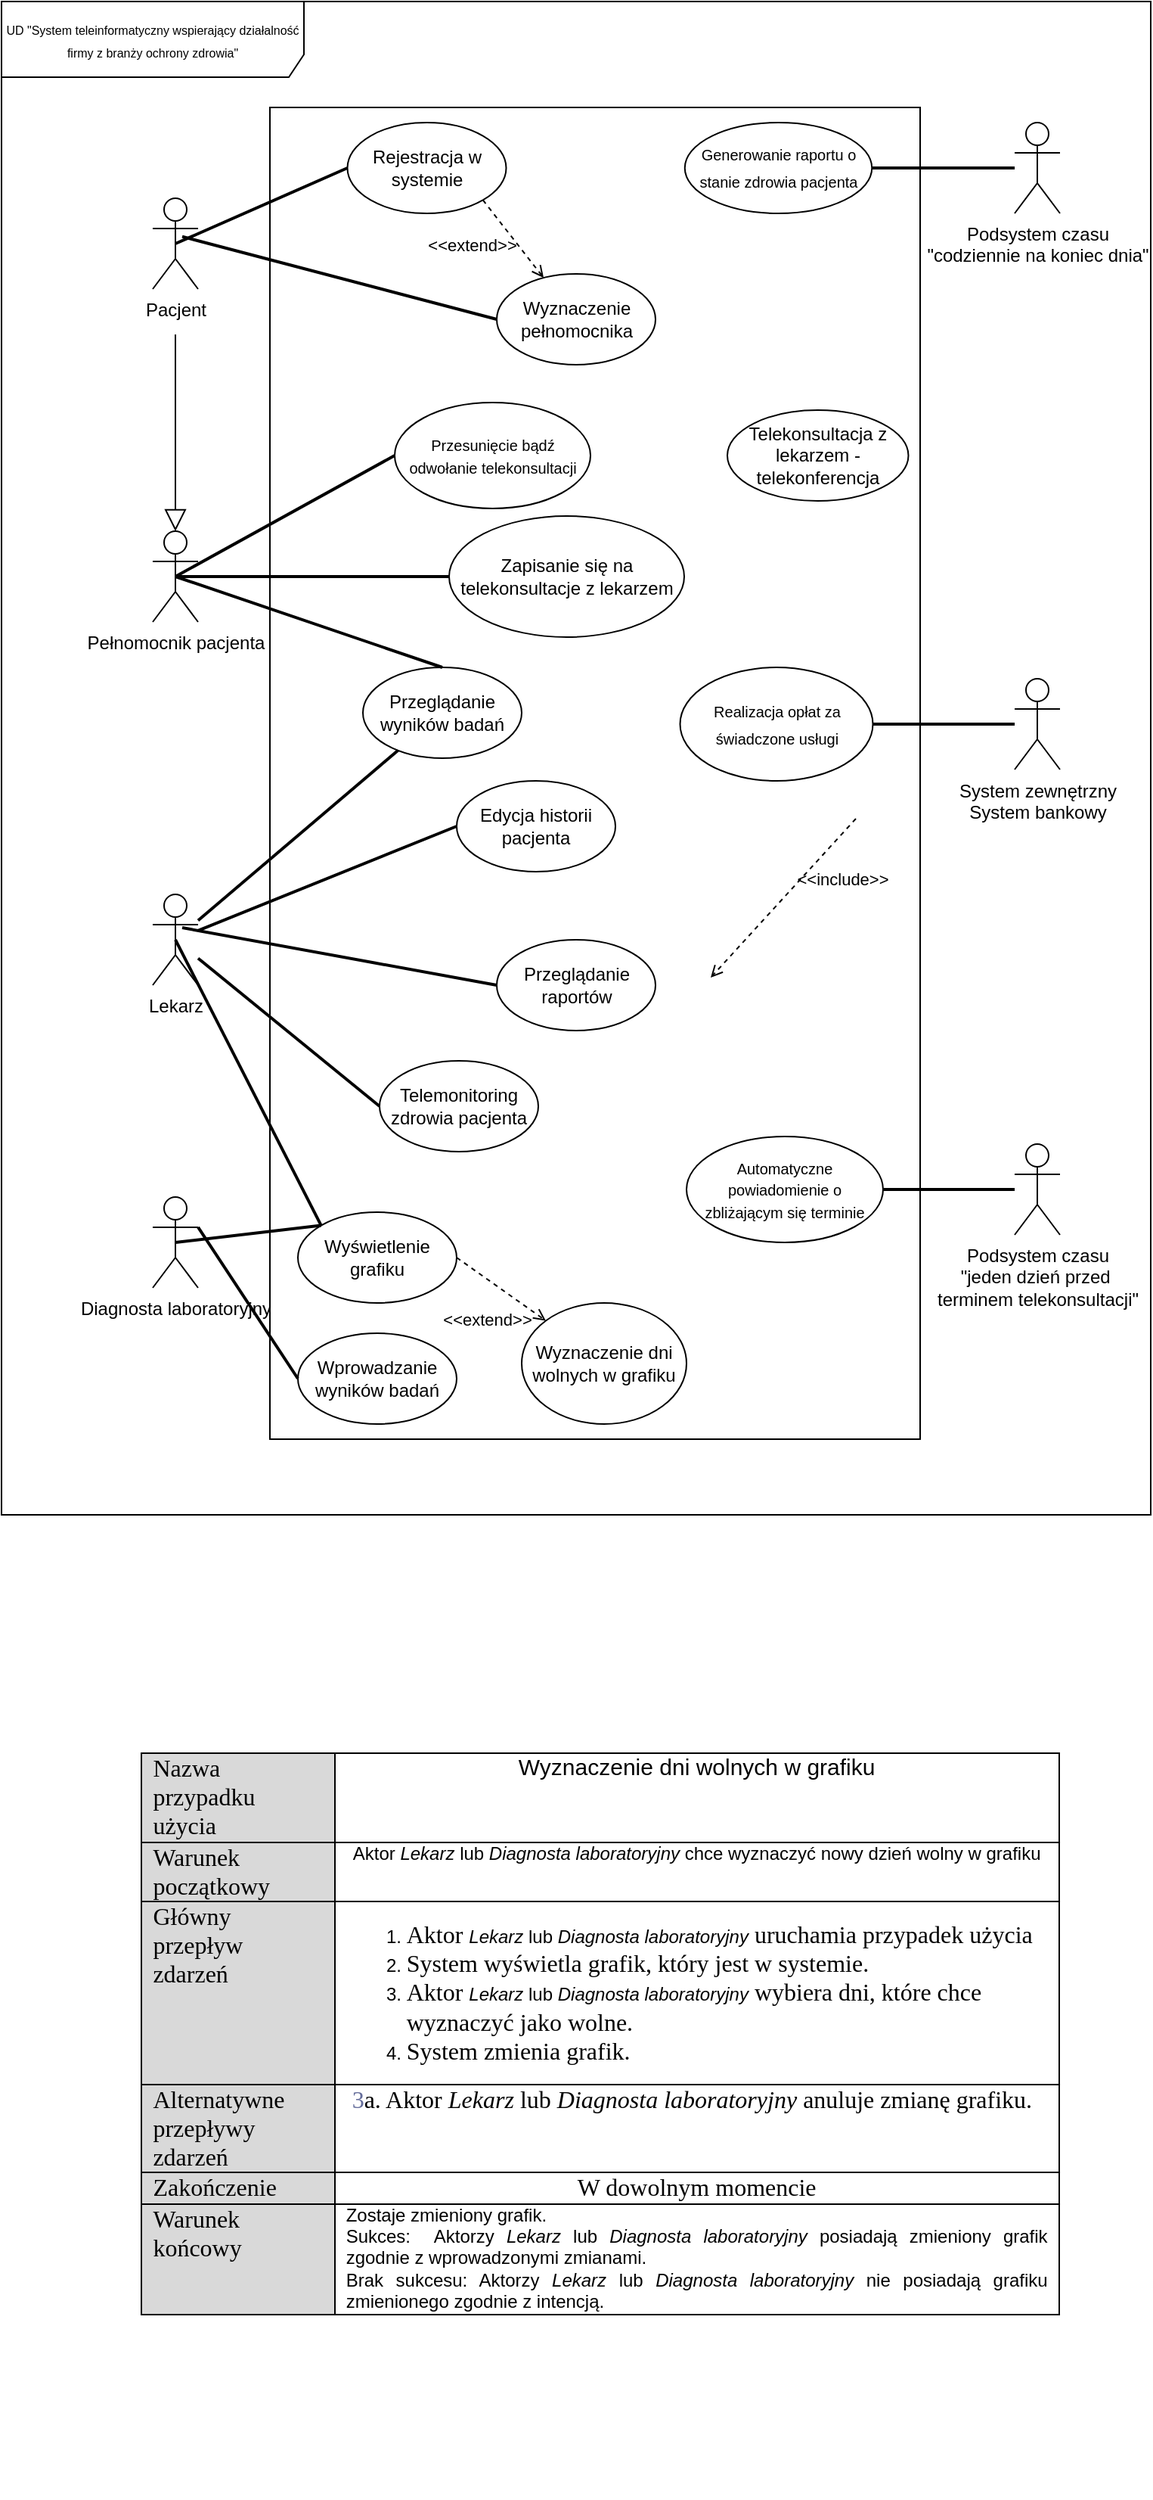 <mxfile version="24.7.17">
  <diagram name="Strona-1" id="xKgC_s0tg24bXrROsBk1">
    <mxGraphModel dx="1518" dy="968" grid="1" gridSize="10" guides="1" tooltips="1" connect="1" arrows="1" fold="1" page="1" pageScale="1" pageWidth="827" pageHeight="1169" math="0" shadow="0">
      <root>
        <mxCell id="0" />
        <mxCell id="1" parent="0" />
        <mxCell id="y0VxGT4vFNQ9L-C-hIuM-1" value="&lt;font style=&quot;font-size: 8px;&quot;&gt;UD &quot;System teleinformatyczny wspierający działalność firmy z branży ochrony zdrowia&quot;&lt;/font&gt;" style="shape=umlFrame;whiteSpace=wrap;html=1;pointerEvents=0;recursiveResize=0;container=1;collapsible=0;width=200;height=50;align=center;" vertex="1" parent="1">
          <mxGeometry x="40" y="50" width="760" height="1000" as="geometry" />
        </mxCell>
        <mxCell id="y0VxGT4vFNQ9L-C-hIuM-2" value="Pełnomocnik pacjenta" style="shape=umlActor;verticalLabelPosition=bottom;verticalAlign=top;html=1;" vertex="1" parent="y0VxGT4vFNQ9L-C-hIuM-1">
          <mxGeometry x="100" y="350" width="30" height="60" as="geometry" />
        </mxCell>
        <mxCell id="y0VxGT4vFNQ9L-C-hIuM-3" value="Lekarz" style="shape=umlActor;verticalLabelPosition=bottom;verticalAlign=top;html=1;" vertex="1" parent="y0VxGT4vFNQ9L-C-hIuM-1">
          <mxGeometry x="100" y="590" width="30" height="60" as="geometry" />
        </mxCell>
        <mxCell id="y0VxGT4vFNQ9L-C-hIuM-4" value="System zewnętrzny&lt;br&gt;System bankowy" style="shape=umlActor;verticalLabelPosition=bottom;verticalAlign=top;html=1;" vertex="1" parent="y0VxGT4vFNQ9L-C-hIuM-1">
          <mxGeometry x="670" y="447.5" width="30" height="60" as="geometry" />
        </mxCell>
        <mxCell id="y0VxGT4vFNQ9L-C-hIuM-5" value="&lt;font style=&quot;font-size: 12px;&quot;&gt;Podsystem&lt;font style=&quot;font-size: 12px;&quot;&gt; czasu&lt;/font&gt;&lt;/font&gt;&lt;div&gt;&lt;font style=&quot;font-size: 12px;&quot;&gt;&lt;font style=&quot;font-size: 12px;&quot;&gt;&quot;jeden dzień przed&amp;nbsp;&lt;/font&gt;&lt;/font&gt;&lt;/div&gt;&lt;div&gt;&lt;font style=&quot;font-size: 12px;&quot;&gt;&lt;font style=&quot;font-size: 12px;&quot;&gt;terminem telekonsultacji&quot;&lt;/font&gt;&lt;/font&gt;&lt;/div&gt;" style="shape=umlActor;verticalLabelPosition=bottom;verticalAlign=top;html=1;" vertex="1" parent="y0VxGT4vFNQ9L-C-hIuM-1">
          <mxGeometry x="670" y="755" width="30" height="60" as="geometry" />
        </mxCell>
        <mxCell id="y0VxGT4vFNQ9L-C-hIuM-6" value="Diagnosta laboratoryjny" style="shape=umlActor;verticalLabelPosition=bottom;verticalAlign=top;html=1;" vertex="1" parent="y0VxGT4vFNQ9L-C-hIuM-1">
          <mxGeometry x="100" y="790" width="30" height="60" as="geometry" />
        </mxCell>
        <mxCell id="y0VxGT4vFNQ9L-C-hIuM-7" value="Pacjent" style="shape=umlActor;verticalLabelPosition=bottom;verticalAlign=top;html=1;" vertex="1" parent="y0VxGT4vFNQ9L-C-hIuM-1">
          <mxGeometry x="100" y="130" width="30" height="60" as="geometry" />
        </mxCell>
        <mxCell id="y0VxGT4vFNQ9L-C-hIuM-9" value="" style="html=1;whiteSpace=wrap;" vertex="1" parent="y0VxGT4vFNQ9L-C-hIuM-1">
          <mxGeometry x="177.5" y="70" width="430" height="880" as="geometry" />
        </mxCell>
        <mxCell id="y0VxGT4vFNQ9L-C-hIuM-10" value="&lt;font size=&quot;1&quot;&gt;Automatyczne powiadomienie o zbliżającym się terminie&lt;/font&gt;" style="ellipse;whiteSpace=wrap;html=1;" vertex="1" parent="y0VxGT4vFNQ9L-C-hIuM-1">
          <mxGeometry x="453" y="750" width="130" height="70" as="geometry" />
        </mxCell>
        <mxCell id="y0VxGT4vFNQ9L-C-hIuM-11" value="" style="endArrow=none;startArrow=none;endFill=0;startFill=0;endSize=8;html=1;verticalAlign=bottom;labelBackgroundColor=none;strokeWidth=2;rounded=0;exitX=1;exitY=0.5;exitDx=0;exitDy=0;" edge="1" parent="y0VxGT4vFNQ9L-C-hIuM-1" source="y0VxGT4vFNQ9L-C-hIuM-10" target="y0VxGT4vFNQ9L-C-hIuM-5">
          <mxGeometry width="160" relative="1" as="geometry">
            <mxPoint x="270" y="370" as="sourcePoint" />
            <mxPoint x="430" y="370" as="targetPoint" />
          </mxGeometry>
        </mxCell>
        <mxCell id="y0VxGT4vFNQ9L-C-hIuM-12" value="Telemonitoring zdrowia pacjenta" style="ellipse;whiteSpace=wrap;html=1;" vertex="1" parent="y0VxGT4vFNQ9L-C-hIuM-1">
          <mxGeometry x="250" y="700" width="105" height="60" as="geometry" />
        </mxCell>
        <mxCell id="y0VxGT4vFNQ9L-C-hIuM-13" value="Wprowadzanie wyników badań" style="ellipse;whiteSpace=wrap;html=1;" vertex="1" parent="y0VxGT4vFNQ9L-C-hIuM-1">
          <mxGeometry x="196" y="880" width="105" height="60" as="geometry" />
        </mxCell>
        <mxCell id="y0VxGT4vFNQ9L-C-hIuM-14" value="Wyznaczenie pełnomocnika" style="ellipse;whiteSpace=wrap;html=1;" vertex="1" parent="y0VxGT4vFNQ9L-C-hIuM-1">
          <mxGeometry x="327.5" y="180" width="105" height="60" as="geometry" />
        </mxCell>
        <mxCell id="y0VxGT4vFNQ9L-C-hIuM-15" value="Przeglądanie raportów" style="ellipse;whiteSpace=wrap;html=1;" vertex="1" parent="y0VxGT4vFNQ9L-C-hIuM-1">
          <mxGeometry x="327.5" y="620" width="105" height="60" as="geometry" />
        </mxCell>
        <mxCell id="y0VxGT4vFNQ9L-C-hIuM-16" value="" style="endArrow=none;startArrow=none;endFill=0;startFill=0;endSize=8;html=1;verticalAlign=bottom;labelBackgroundColor=none;strokeWidth=2;rounded=0;entryX=0;entryY=0.5;entryDx=0;entryDy=0;exitX=0.65;exitY=0.367;exitDx=0;exitDy=0;exitPerimeter=0;" edge="1" parent="y0VxGT4vFNQ9L-C-hIuM-1" target="y0VxGT4vFNQ9L-C-hIuM-15" source="y0VxGT4vFNQ9L-C-hIuM-3">
          <mxGeometry width="160" relative="1" as="geometry">
            <mxPoint x="80" y="600" as="sourcePoint" />
            <mxPoint x="395" y="309" as="targetPoint" />
          </mxGeometry>
        </mxCell>
        <mxCell id="y0VxGT4vFNQ9L-C-hIuM-17" value="Wyznaczenie dni wolnych w grafiku" style="ellipse;whiteSpace=wrap;html=1;" vertex="1" parent="y0VxGT4vFNQ9L-C-hIuM-1">
          <mxGeometry x="344" y="860" width="109" height="80" as="geometry" />
        </mxCell>
        <mxCell id="y0VxGT4vFNQ9L-C-hIuM-18" value="Wyświetlenie grafiku" style="ellipse;whiteSpace=wrap;html=1;" vertex="1" parent="y0VxGT4vFNQ9L-C-hIuM-1">
          <mxGeometry x="196" y="800" width="105" height="60" as="geometry" />
        </mxCell>
        <mxCell id="y0VxGT4vFNQ9L-C-hIuM-19" value="Edycja historii pacjenta" style="ellipse;whiteSpace=wrap;html=1;" vertex="1" parent="y0VxGT4vFNQ9L-C-hIuM-1">
          <mxGeometry x="301" y="515" width="105" height="60" as="geometry" />
        </mxCell>
        <mxCell id="y0VxGT4vFNQ9L-C-hIuM-20" value="&lt;span style=&quot;text-align: start;&quot;&gt;&lt;font style=&quot;font-size: 10px;&quot; face=&quot;Helvetica&quot;&gt;Realizacja opłat za świadczone usługi&lt;/font&gt;&lt;/span&gt;&lt;span style=&quot;font-family: -webkit-standard; font-size: medium; text-align: start;&quot;&gt;&lt;/span&gt;" style="ellipse;whiteSpace=wrap;html=1;" vertex="1" parent="y0VxGT4vFNQ9L-C-hIuM-1">
          <mxGeometry x="448.75" y="440" width="127.5" height="75" as="geometry" />
        </mxCell>
        <mxCell id="y0VxGT4vFNQ9L-C-hIuM-21" value="" style="endArrow=none;startArrow=none;endFill=0;startFill=0;endSize=8;html=1;verticalAlign=bottom;labelBackgroundColor=none;strokeWidth=2;rounded=0;exitX=1;exitY=0.5;exitDx=0;exitDy=0;" edge="1" parent="y0VxGT4vFNQ9L-C-hIuM-1" source="y0VxGT4vFNQ9L-C-hIuM-20" target="y0VxGT4vFNQ9L-C-hIuM-4">
          <mxGeometry width="160" relative="1" as="geometry">
            <mxPoint x="475" y="290.5" as="sourcePoint" />
            <mxPoint x="700" y="290" as="targetPoint" />
          </mxGeometry>
        </mxCell>
        <mxCell id="y0VxGT4vFNQ9L-C-hIuM-22" value="Przeglądanie wyników badań" style="ellipse;whiteSpace=wrap;html=1;" vertex="1" parent="y0VxGT4vFNQ9L-C-hIuM-1">
          <mxGeometry x="239" y="440" width="105" height="60" as="geometry" />
        </mxCell>
        <mxCell id="y0VxGT4vFNQ9L-C-hIuM-23" value="" style="endArrow=none;startArrow=none;endFill=0;startFill=0;endSize=8;html=1;verticalAlign=bottom;labelBackgroundColor=none;strokeWidth=2;rounded=0;entryX=0;entryY=0;entryDx=0;entryDy=0;exitX=0.5;exitY=0.5;exitDx=0;exitDy=0;exitPerimeter=0;" edge="1" parent="y0VxGT4vFNQ9L-C-hIuM-1" target="y0VxGT4vFNQ9L-C-hIuM-18" source="y0VxGT4vFNQ9L-C-hIuM-3">
          <mxGeometry width="160" relative="1" as="geometry">
            <mxPoint x="80" y="600" as="sourcePoint" />
            <mxPoint x="435" y="545" as="targetPoint" />
          </mxGeometry>
        </mxCell>
        <mxCell id="y0VxGT4vFNQ9L-C-hIuM-25" value="" style="endArrow=none;startArrow=none;endFill=0;startFill=0;endSize=8;html=1;verticalAlign=bottom;labelBackgroundColor=none;strokeWidth=2;rounded=0;entryX=0;entryY=0.5;entryDx=0;entryDy=0;" edge="1" parent="y0VxGT4vFNQ9L-C-hIuM-1" target="y0VxGT4vFNQ9L-C-hIuM-19" source="y0VxGT4vFNQ9L-C-hIuM-3">
          <mxGeometry width="160" relative="1" as="geometry">
            <mxPoint x="120" y="780" as="sourcePoint" />
            <mxPoint x="365" y="320" as="targetPoint" />
          </mxGeometry>
        </mxCell>
        <mxCell id="y0VxGT4vFNQ9L-C-hIuM-27" value="" style="endArrow=none;startArrow=none;endFill=0;startFill=0;endSize=8;html=1;verticalAlign=bottom;labelBackgroundColor=none;strokeWidth=2;rounded=0;entryX=0;entryY=0.5;entryDx=0;entryDy=0;exitX=1;exitY=0.333;exitDx=0;exitDy=0;exitPerimeter=0;" edge="1" parent="y0VxGT4vFNQ9L-C-hIuM-1" source="y0VxGT4vFNQ9L-C-hIuM-6" target="y0VxGT4vFNQ9L-C-hIuM-13">
          <mxGeometry width="160" relative="1" as="geometry">
            <mxPoint x="120" y="510" as="sourcePoint" />
            <mxPoint x="260" y="700" as="targetPoint" />
          </mxGeometry>
        </mxCell>
        <mxCell id="y0VxGT4vFNQ9L-C-hIuM-28" value="&amp;lt;&amp;lt;extend&amp;gt;&amp;gt;" style="html=1;verticalAlign=bottom;labelBackgroundColor=none;endArrow=open;endFill=0;dashed=1;rounded=0;exitX=1;exitY=0.5;exitDx=0;exitDy=0;entryX=0;entryY=0;entryDx=0;entryDy=0;" edge="1" parent="y0VxGT4vFNQ9L-C-hIuM-1" source="y0VxGT4vFNQ9L-C-hIuM-18" target="y0VxGT4vFNQ9L-C-hIuM-17">
          <mxGeometry x="0.243" y="-29" width="160" relative="1" as="geometry">
            <mxPoint x="270" y="290" as="sourcePoint" />
            <mxPoint x="430" y="290" as="targetPoint" />
            <mxPoint as="offset" />
          </mxGeometry>
        </mxCell>
        <mxCell id="y0VxGT4vFNQ9L-C-hIuM-29" value="" style="endArrow=none;startArrow=none;endFill=0;startFill=0;endSize=8;html=1;verticalAlign=bottom;labelBackgroundColor=none;strokeWidth=2;rounded=0;exitX=0;exitY=0.5;exitDx=0;exitDy=0;" edge="1" parent="y0VxGT4vFNQ9L-C-hIuM-1" source="y0VxGT4vFNQ9L-C-hIuM-12" target="y0VxGT4vFNQ9L-C-hIuM-3">
          <mxGeometry width="160" relative="1" as="geometry">
            <mxPoint x="705" y="180" as="sourcePoint" />
            <mxPoint x="120" y="780" as="targetPoint" />
          </mxGeometry>
        </mxCell>
        <mxCell id="y0VxGT4vFNQ9L-C-hIuM-30" value="&amp;lt;&amp;lt;include&amp;gt;&amp;gt;" style="html=1;verticalAlign=bottom;labelBackgroundColor=none;endArrow=open;endFill=0;dashed=1;rounded=0;entryX=0.5;entryY=0;entryDx=0;entryDy=0;exitX=0.5;exitY=1;exitDx=0;exitDy=0;" edge="1" parent="y0VxGT4vFNQ9L-C-hIuM-1">
          <mxGeometry x="-0.402" y="26" width="160" relative="1" as="geometry">
            <mxPoint x="565.0" y="540" as="sourcePoint" />
            <mxPoint x="469" y="645" as="targetPoint" />
            <mxPoint as="offset" />
            <Array as="points" />
          </mxGeometry>
        </mxCell>
        <mxCell id="y0VxGT4vFNQ9L-C-hIuM-31" style="edgeStyle=orthogonalEdgeStyle;rounded=0;orthogonalLoop=1;jettySize=auto;html=1;exitX=0.5;exitY=1;exitDx=0;exitDy=0;" edge="1" parent="y0VxGT4vFNQ9L-C-hIuM-1" source="y0VxGT4vFNQ9L-C-hIuM-9" target="y0VxGT4vFNQ9L-C-hIuM-9">
          <mxGeometry relative="1" as="geometry" />
        </mxCell>
        <mxCell id="y0VxGT4vFNQ9L-C-hIuM-32" value="&lt;font style=&quot;font-size: 12px;&quot;&gt;Podsystem&lt;font style=&quot;font-size: 12px;&quot;&gt; czasu&lt;/font&gt;&lt;/font&gt;&lt;div&gt;&lt;font style=&quot;font-size: 12px;&quot;&gt;&lt;font style=&quot;font-size: 12px;&quot;&gt;&quot;codziennie na koniec dnia&quot;&lt;/font&gt;&lt;/font&gt;&lt;/div&gt;" style="shape=umlActor;verticalLabelPosition=bottom;verticalAlign=top;html=1;" vertex="1" parent="y0VxGT4vFNQ9L-C-hIuM-1">
          <mxGeometry x="670" y="80" width="30" height="60" as="geometry" />
        </mxCell>
        <mxCell id="y0VxGT4vFNQ9L-C-hIuM-33" value="&lt;font size=&quot;1&quot;&gt;Generowanie raportu o stanie zdrowia pacjenta&lt;/font&gt;&lt;span style=&quot;font-family: -webkit-standard; font-size: medium; text-align: start;&quot;&gt;&lt;/span&gt;" style="ellipse;whiteSpace=wrap;html=1;" vertex="1" parent="y0VxGT4vFNQ9L-C-hIuM-1">
          <mxGeometry x="451.88" y="80" width="123.75" height="60" as="geometry" />
        </mxCell>
        <mxCell id="y0VxGT4vFNQ9L-C-hIuM-34" value="" style="endArrow=none;startArrow=none;endFill=0;startFill=0;endSize=8;html=1;verticalAlign=bottom;labelBackgroundColor=none;strokeWidth=2;rounded=0;exitX=1;exitY=0.5;exitDx=0;exitDy=0;" edge="1" parent="y0VxGT4vFNQ9L-C-hIuM-1" source="y0VxGT4vFNQ9L-C-hIuM-33" target="y0VxGT4vFNQ9L-C-hIuM-32">
          <mxGeometry width="160" relative="1" as="geometry">
            <mxPoint x="547.5" y="779.66" as="sourcePoint" />
            <mxPoint x="668.5" y="779.66" as="targetPoint" />
          </mxGeometry>
        </mxCell>
        <mxCell id="y0VxGT4vFNQ9L-C-hIuM-39" value="" style="endArrow=none;startArrow=none;endFill=0;startFill=0;endSize=8;html=1;verticalAlign=bottom;labelBackgroundColor=none;strokeWidth=2;rounded=0;" edge="1" parent="y0VxGT4vFNQ9L-C-hIuM-1" target="y0VxGT4vFNQ9L-C-hIuM-22" source="y0VxGT4vFNQ9L-C-hIuM-3">
          <mxGeometry width="160" relative="1" as="geometry">
            <mxPoint x="120" y="780" as="sourcePoint" />
            <mxPoint x="320" y="750" as="targetPoint" />
          </mxGeometry>
        </mxCell>
        <mxCell id="y0VxGT4vFNQ9L-C-hIuM-40" value="&lt;font size=&quot;1&quot;&gt;Przesunięcie bądź odwołanie telekonsultacji&lt;/font&gt;" style="ellipse;whiteSpace=wrap;html=1;" vertex="1" parent="y0VxGT4vFNQ9L-C-hIuM-1">
          <mxGeometry x="260" y="265" width="129.5" height="70" as="geometry" />
        </mxCell>
        <mxCell id="y0VxGT4vFNQ9L-C-hIuM-42" value="Rejestracja w systemie" style="ellipse;whiteSpace=wrap;html=1;" vertex="1" parent="y0VxGT4vFNQ9L-C-hIuM-1">
          <mxGeometry x="228.75" y="80" width="105" height="60" as="geometry" />
        </mxCell>
        <mxCell id="y0VxGT4vFNQ9L-C-hIuM-43" value="" style="endArrow=none;startArrow=none;endFill=0;startFill=0;endSize=8;html=1;verticalAlign=bottom;labelBackgroundColor=none;strokeWidth=2;rounded=0;entryX=0;entryY=0.5;entryDx=0;entryDy=0;exitX=0.5;exitY=0.5;exitDx=0;exitDy=0;exitPerimeter=0;" edge="1" parent="y0VxGT4vFNQ9L-C-hIuM-1" target="y0VxGT4vFNQ9L-C-hIuM-42" source="y0VxGT4vFNQ9L-C-hIuM-7">
          <mxGeometry width="160" relative="1" as="geometry">
            <mxPoint x="120" y="350" as="sourcePoint" />
            <mxPoint x="318" y="509" as="targetPoint" />
            <Array as="points" />
          </mxGeometry>
        </mxCell>
        <mxCell id="y0VxGT4vFNQ9L-C-hIuM-44" value="&amp;lt;&amp;lt;extend&amp;gt;&amp;gt;" style="html=1;verticalAlign=bottom;labelBackgroundColor=none;endArrow=open;endFill=0;dashed=1;rounded=0;exitX=1;exitY=1;exitDx=0;exitDy=0;" edge="1" parent="y0VxGT4vFNQ9L-C-hIuM-1" source="y0VxGT4vFNQ9L-C-hIuM-42" target="y0VxGT4vFNQ9L-C-hIuM-14">
          <mxGeometry x="-0.224" y="-31" width="160" relative="1" as="geometry">
            <mxPoint x="313.334" y="320.005" as="sourcePoint" />
            <mxPoint x="285" y="820.02" as="targetPoint" />
            <mxPoint x="1" as="offset" />
          </mxGeometry>
        </mxCell>
        <mxCell id="y0VxGT4vFNQ9L-C-hIuM-45" value="" style="endArrow=block;endFill=0;endSize=12;html=1;rounded=0;" edge="1" parent="y0VxGT4vFNQ9L-C-hIuM-1" target="y0VxGT4vFNQ9L-C-hIuM-2">
          <mxGeometry width="160" relative="1" as="geometry">
            <mxPoint x="115" y="220" as="sourcePoint" />
            <mxPoint x="105" y="230" as="targetPoint" />
            <Array as="points" />
          </mxGeometry>
        </mxCell>
        <mxCell id="y0VxGT4vFNQ9L-C-hIuM-46" value="Zapisanie się na telekonsultacje z lekarzem" style="ellipse;whiteSpace=wrap;html=1;" vertex="1" parent="y0VxGT4vFNQ9L-C-hIuM-1">
          <mxGeometry x="296" y="340" width="155.5" height="80" as="geometry" />
        </mxCell>
        <mxCell id="y0VxGT4vFNQ9L-C-hIuM-52" value="Telekonsultacja z lekarzem - telekonferencja" style="ellipse;whiteSpace=wrap;html=1;" vertex="1" parent="y0VxGT4vFNQ9L-C-hIuM-1">
          <mxGeometry x="480" y="270" width="119.75" height="60" as="geometry" />
        </mxCell>
        <mxCell id="y0VxGT4vFNQ9L-C-hIuM-56" value="" style="endArrow=none;startArrow=none;endFill=0;startFill=0;endSize=8;html=1;verticalAlign=bottom;labelBackgroundColor=none;strokeWidth=2;rounded=0;entryX=0.5;entryY=0;entryDx=0;entryDy=0;exitX=0.5;exitY=0.5;exitDx=0;exitDy=0;exitPerimeter=0;" edge="1" parent="y0VxGT4vFNQ9L-C-hIuM-1" source="y0VxGT4vFNQ9L-C-hIuM-2" target="y0VxGT4vFNQ9L-C-hIuM-22">
          <mxGeometry width="160" relative="1" as="geometry">
            <mxPoint x="120" y="170" as="sourcePoint" />
            <mxPoint x="255" y="479" as="targetPoint" />
          </mxGeometry>
        </mxCell>
        <mxCell id="y0VxGT4vFNQ9L-C-hIuM-57" value="" style="endArrow=none;startArrow=none;endFill=0;startFill=0;endSize=8;html=1;verticalAlign=bottom;labelBackgroundColor=none;strokeWidth=2;rounded=0;entryX=0;entryY=0;entryDx=0;entryDy=0;exitX=0.5;exitY=0.5;exitDx=0;exitDy=0;exitPerimeter=0;" edge="1" parent="y0VxGT4vFNQ9L-C-hIuM-1" source="y0VxGT4vFNQ9L-C-hIuM-6" target="y0VxGT4vFNQ9L-C-hIuM-18">
          <mxGeometry width="160" relative="1" as="geometry">
            <mxPoint x="120" y="510" as="sourcePoint" />
            <mxPoint x="330" y="799" as="targetPoint" />
          </mxGeometry>
        </mxCell>
        <mxCell id="y0VxGT4vFNQ9L-C-hIuM-49" value="" style="endArrow=none;startArrow=none;endFill=0;startFill=0;endSize=8;html=1;verticalAlign=bottom;labelBackgroundColor=none;strokeWidth=2;rounded=0;entryX=0;entryY=0.5;entryDx=0;entryDy=0;exitX=0.65;exitY=0.422;exitDx=0;exitDy=0;exitPerimeter=0;" edge="1" parent="y0VxGT4vFNQ9L-C-hIuM-1" source="y0VxGT4vFNQ9L-C-hIuM-7" target="y0VxGT4vFNQ9L-C-hIuM-14">
          <mxGeometry width="160" relative="1" as="geometry">
            <mxPoint x="120" y="350" as="sourcePoint" />
            <mxPoint x="290" y="380" as="targetPoint" />
          </mxGeometry>
        </mxCell>
        <mxCell id="y0VxGT4vFNQ9L-C-hIuM-50" value="" style="endArrow=none;startArrow=none;endFill=0;startFill=0;endSize=8;html=1;verticalAlign=bottom;labelBackgroundColor=none;strokeWidth=2;rounded=0;entryX=0;entryY=0.5;entryDx=0;entryDy=0;exitX=0.5;exitY=0.5;exitDx=0;exitDy=0;exitPerimeter=0;" edge="1" parent="y0VxGT4vFNQ9L-C-hIuM-1" source="y0VxGT4vFNQ9L-C-hIuM-2" target="y0VxGT4vFNQ9L-C-hIuM-40">
          <mxGeometry width="160" relative="1" as="geometry">
            <mxPoint x="120" y="170" as="sourcePoint" />
            <mxPoint x="239" y="210" as="targetPoint" />
          </mxGeometry>
        </mxCell>
        <mxCell id="y0VxGT4vFNQ9L-C-hIuM-48" value="" style="endArrow=none;startArrow=none;endFill=0;startFill=0;endSize=8;html=1;verticalAlign=bottom;labelBackgroundColor=none;strokeWidth=2;rounded=0;entryX=0;entryY=0.5;entryDx=0;entryDy=0;exitX=0.5;exitY=0.5;exitDx=0;exitDy=0;exitPerimeter=0;" edge="1" parent="y0VxGT4vFNQ9L-C-hIuM-1" target="y0VxGT4vFNQ9L-C-hIuM-46" source="y0VxGT4vFNQ9L-C-hIuM-2">
          <mxGeometry width="160" relative="1" as="geometry">
            <mxPoint x="120" y="170" as="sourcePoint" />
            <mxPoint x="420" y="250" as="targetPoint" />
          </mxGeometry>
        </mxCell>
        <mxCell id="y0VxGT4vFNQ9L-C-hIuM-47" value="&lt;table style=&quot;caret-color: rgb(0, 0, 0); color: rgb(0, 0, 0); font-style: normal; font-variant-caps: normal; font-weight: 400; letter-spacing: normal; text-transform: none; word-spacing: 0px; -webkit-text-stroke-width: 0px; text-decoration: none; border-collapse: collapse;&quot; cellpadding=&quot;0&quot; cellspacing=&quot;0&quot; border=&quot;0&quot; class=&quot;MsoNormalTable&quot;&gt;&lt;tbody&gt;&lt;tr&gt;&lt;td style=&quot;width: 99pt; border: 1pt solid black; background: rgb(217, 217, 217); padding: 0cm 5.4pt;&quot; valign=&quot;top&quot; width=&quot;132&quot;&gt;&lt;p style=&quot;margin: 0cm; font-size: 12pt; font-family: Calibri, sans-serif; text-align: justify;&quot; class=&quot;MsoNormal&quot;&gt;&lt;span style=&quot;font-family: Poppins; color: black;&quot;&gt;Nazwa przypadku użycia&lt;/span&gt;&lt;span style=&quot;font-size: 10pt; font-family: Poppins; color: rgb(100, 108, 154);&quot;&gt;&lt;/span&gt;&lt;/p&gt;&lt;/td&gt;&lt;td style=&quot;text-align: center; width: 354pt; border-width: 1pt 1pt 1pt medium; border-style: solid solid solid none; border-color: black black black currentcolor; border-image: none; padding: 0cm 5.4pt;&quot; valign=&quot;top&quot; width=&quot;472&quot;&gt;&lt;span style=&quot;font-size: 15px;&quot;&gt;Wyznaczenie dni wolnych w grafiku&lt;/span&gt;&lt;/td&gt;&lt;/tr&gt;&lt;tr&gt;&lt;td style=&quot;width: 99pt; border-width: medium 1pt 1pt; border-style: none solid solid; border-color: currentcolor black black; border-image: none; background: rgb(217, 217, 217); padding: 0cm 5.4pt;&quot; valign=&quot;top&quot; width=&quot;132&quot;&gt;&lt;p style=&quot;margin: 0cm; font-size: 12pt; font-family: Calibri, sans-serif; text-align: justify;&quot; class=&quot;MsoNormal&quot;&gt;&lt;span style=&quot;font-family: Poppins; color: black;&quot;&gt;Warunek początkowy&lt;/span&gt;&lt;span style=&quot;font-size: 10pt; font-family: Poppins; color: rgb(100, 108, 154);&quot;&gt;&lt;/span&gt;&lt;/p&gt;&lt;/td&gt;&lt;td style=&quot;text-align: center; width: 354pt; border-width: medium 1pt 1pt medium; border-style: none solid solid none; border-color: currentcolor black black currentcolor; padding: 0cm 5.4pt;&quot; valign=&quot;top&quot; width=&quot;472&quot;&gt;Aktor &lt;i&gt;Lekarz &lt;/i&gt;lub &lt;i&gt;Diagnosta laboratoryjny&lt;/i&gt;&amp;nbsp;chce wyznaczyć nowy dzień wolny w grafiku&lt;/td&gt;&lt;/tr&gt;&lt;tr&gt;&lt;td style=&quot;width: 99pt; border-width: medium 1pt 1pt; border-style: none solid solid; border-color: currentcolor black black; border-image: none; background: rgb(217, 217, 217); padding: 0cm 5.4pt;&quot; valign=&quot;top&quot; width=&quot;132&quot;&gt;&lt;p style=&quot;margin: 0cm; font-size: 12pt; font-family: Calibri, sans-serif; text-align: justify;&quot; class=&quot;MsoNormal&quot;&gt;&lt;span style=&quot;font-family: Poppins; color: black;&quot;&gt;Główny przepływ zdarzeń&lt;/span&gt;&lt;span style=&quot;font-size: 10pt; font-family: Poppins; color: rgb(100, 108, 154);&quot;&gt;&lt;/span&gt;&lt;/p&gt;&lt;/td&gt;&lt;td style=&quot;width: 354pt; border-width: medium 1pt 1pt medium; border-style: none solid solid none; border-color: currentcolor black black currentcolor; padding: 0cm 5.4pt;&quot; valign=&quot;top&quot; width=&quot;472&quot;&gt;&lt;ol&gt;&lt;li&gt;&lt;font size=&quot;3&quot; face=&quot;Poppins&quot;&gt;Aktor&amp;nbsp;&lt;i style=&quot;font-family: Helvetica; font-size: 12px; text-align: center;&quot;&gt;Lekarz&amp;nbsp;&lt;/i&gt;&lt;span style=&quot;font-family: Helvetica; font-size: 12px; text-align: center;&quot;&gt;lub&amp;nbsp;&lt;/span&gt;&lt;i style=&quot;font-family: Helvetica; font-size: 12px; text-align: center;&quot;&gt;Diagnosta laboratoryjny&lt;/i&gt;&amp;nbsp;uruchamia przypadek użycia&lt;/font&gt;&lt;/li&gt;&lt;li&gt;&lt;font size=&quot;3&quot; face=&quot;Poppins&quot;&gt;System wyświetla grafik, który jest w systemie.&lt;/font&gt;&lt;/li&gt;&lt;li&gt;&lt;font size=&quot;3&quot; face=&quot;Poppins&quot;&gt;Aktor&amp;nbsp;&lt;i style=&quot;font-family: Helvetica; font-size: 12px; text-align: center;&quot;&gt;Lekarz&amp;nbsp;&lt;/i&gt;&lt;span style=&quot;font-family: Helvetica; font-size: 12px; text-align: center;&quot;&gt;lub&amp;nbsp;&lt;/span&gt;&lt;i style=&quot;font-family: Helvetica; font-size: 12px; text-align: center;&quot;&gt;Diagnosta laboratoryjny&lt;/i&gt;&amp;nbsp;wybiera dni, które chce wyznaczyć jako wolne.&lt;/font&gt;&lt;/li&gt;&lt;li&gt;&lt;font size=&quot;3&quot; face=&quot;Poppins&quot;&gt;System zmienia grafik.&lt;/font&gt;&lt;/li&gt;&lt;/ol&gt;&lt;/td&gt;&lt;/tr&gt;&lt;tr&gt;&lt;td style=&quot;width: 99pt; border-width: medium 1pt 1pt; border-style: none solid solid; border-color: currentcolor black black; border-image: none; background: rgb(217, 217, 217); padding: 0cm 5.4pt;&quot; valign=&quot;top&quot; width=&quot;132&quot;&gt;&lt;p style=&quot;margin: 0cm; font-size: 12pt; font-family: Calibri, sans-serif; text-align: justify;&quot; class=&quot;MsoNormal&quot;&gt;&lt;span style=&quot;font-family: Poppins; color: black;&quot;&gt;Alternatywne przepływy zdarzeń&lt;/span&gt;&lt;span style=&quot;font-size: 10pt; font-family: Poppins; color: rgb(100, 108, 154);&quot;&gt;&lt;/span&gt;&lt;/p&gt;&lt;/td&gt;&lt;td style=&quot;width: 354pt; border-width: medium 1pt 1pt medium; border-style: none solid solid none; border-color: currentcolor black black currentcolor; padding: 0cm 5.4pt;&quot; valign=&quot;top&quot; width=&quot;472&quot;&gt;&lt;div&gt;&lt;font size=&quot;3&quot; face=&quot;Poppins&quot;&gt;&lt;font style=&quot;white-space: pre;&quot; color=&quot;#646c9a&quot;&gt; 3&lt;/font&gt;&lt;span style=&quot;white-space: pre;&quot;&gt;a. Aktor &lt;i&gt;Lekarz &lt;/i&gt;lub &lt;i&gt;Diagnosta laboratoryjny&lt;/i&gt; anuluje zmianę grafiku.&lt;/span&gt;&lt;/font&gt;&lt;/div&gt;&lt;/td&gt;&lt;/tr&gt;&lt;tr&gt;&lt;td style=&quot;width: 99pt; border-width: medium 1pt 1pt; border-style: none solid solid; border-color: currentcolor black black; border-image: none; background: rgb(217, 217, 217); padding: 0cm 5.4pt;&quot; valign=&quot;top&quot; width=&quot;132&quot;&gt;&lt;p style=&quot;margin: 0cm; font-size: 12pt; font-family: Calibri, sans-serif; text-align: justify;&quot; class=&quot;MsoNormal&quot;&gt;&lt;span style=&quot;font-family: Poppins; color: black;&quot;&gt;Zakończenie&lt;/span&gt;&lt;span style=&quot;font-size: 10pt; font-family: Poppins; color: rgb(100, 108, 154);&quot;&gt;&lt;/span&gt;&lt;/p&gt;&lt;/td&gt;&lt;td style=&quot;text-align: center; width: 354pt; border-width: medium 1pt 1pt medium; border-style: none solid solid none; border-color: currentcolor black black currentcolor; padding: 0cm 5.4pt;&quot; valign=&quot;top&quot; width=&quot;472&quot;&gt;&lt;font size=&quot;3&quot; face=&quot;Poppins&quot;&gt;W dowolnym momencie&lt;/font&gt;&lt;/td&gt;&lt;/tr&gt;&lt;tr&gt;&lt;td style=&quot;width: 99pt; border-width: medium 1pt 1pt; border-style: none solid solid; border-color: currentcolor black black; border-image: none; background: rgb(217, 217, 217); padding: 0cm 5.4pt;&quot; valign=&quot;top&quot; width=&quot;132&quot;&gt;&lt;p style=&quot;margin: 0cm; font-size: 12pt; font-family: Calibri, sans-serif; text-align: justify;&quot; class=&quot;MsoNormal&quot;&gt;&lt;span style=&quot;font-family: Poppins; color: black;&quot;&gt;Warunek końcowy&lt;/span&gt;&lt;span style=&quot;font-size: 10pt; font-family: Poppins; color: rgb(100, 108, 154);&quot;&gt;&lt;/span&gt;&lt;/p&gt;&lt;/td&gt;&lt;td style=&quot;text-align: justify; width: 354pt; border-width: medium 1pt 1pt medium; border-style: none solid solid none; border-color: currentcolor black black currentcolor; padding: 0cm 5.4pt;&quot; valign=&quot;top&quot; width=&quot;472&quot;&gt;Zostaje zmieniony grafik.&lt;br&gt;Sukces:&lt;span style=&quot;white-space: pre;&quot;&gt;&#x9;&lt;/span&gt;Aktorzy&amp;nbsp;&lt;i style=&quot;text-align: center;&quot;&gt;Lekarz&amp;nbsp;&lt;/i&gt;&lt;span style=&quot;text-align: center;&quot;&gt;lub&amp;nbsp;&lt;/span&gt;&lt;i style=&quot;text-align: center;&quot;&gt;Diagnosta laboratoryjny&lt;/i&gt;&lt;span style=&quot;text-align: center;&quot;&gt;&amp;nbsp;posiadają zmieniony grafik zgodnie z wprowadzonymi zmianami.&lt;/span&gt;&lt;br&gt;Brak sukcesu: Aktorzy&amp;nbsp;&lt;i style=&quot;text-align: center;&quot;&gt;Lekarz&amp;nbsp;&lt;/i&gt;&lt;span style=&quot;text-align: center;&quot;&gt;lub&amp;nbsp;&lt;/span&gt;&lt;i style=&quot;text-align: center;&quot;&gt;Diagnosta laboratoryjny &lt;/i&gt;&lt;span style=&quot;text-align: center;&quot;&gt;nie posiadają grafiku zmienionego zgodnie z intencją.&lt;/span&gt;&lt;br&gt;&lt;/td&gt;&lt;/tr&gt;&lt;/tbody&gt;&lt;/table&gt;" style="text;whiteSpace=wrap;html=1;" vertex="1" parent="1">
          <mxGeometry x="130" y="1200" width="610" height="500" as="geometry" />
        </mxCell>
      </root>
    </mxGraphModel>
  </diagram>
</mxfile>
